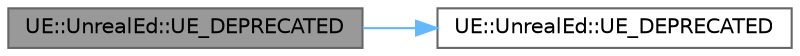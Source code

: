 digraph "UE::UnrealEd::UE_DEPRECATED"
{
 // INTERACTIVE_SVG=YES
 // LATEX_PDF_SIZE
  bgcolor="transparent";
  edge [fontname=Helvetica,fontsize=10,labelfontname=Helvetica,labelfontsize=10];
  node [fontname=Helvetica,fontsize=10,shape=box,height=0.2,width=0.4];
  rankdir="LR";
  Node1 [id="Node000001",label="UE::UnrealEd::UE_DEPRECATED",height=0.2,width=0.4,color="gray40", fillcolor="grey60", style="filled", fontcolor="black",tooltip=" "];
  Node1 -> Node2 [id="edge1_Node000001_Node000002",color="steelblue1",style="solid",tooltip=" "];
  Node2 [id="Node000002",label="UE::UnrealEd::UE_DEPRECATED",height=0.2,width=0.4,color="grey40", fillcolor="white", style="filled",URL="$d5/d50/namespaceUE_1_1UnrealEd.html#aeb5f19704193564a615113b7a0e33b20",tooltip=" "];
}
